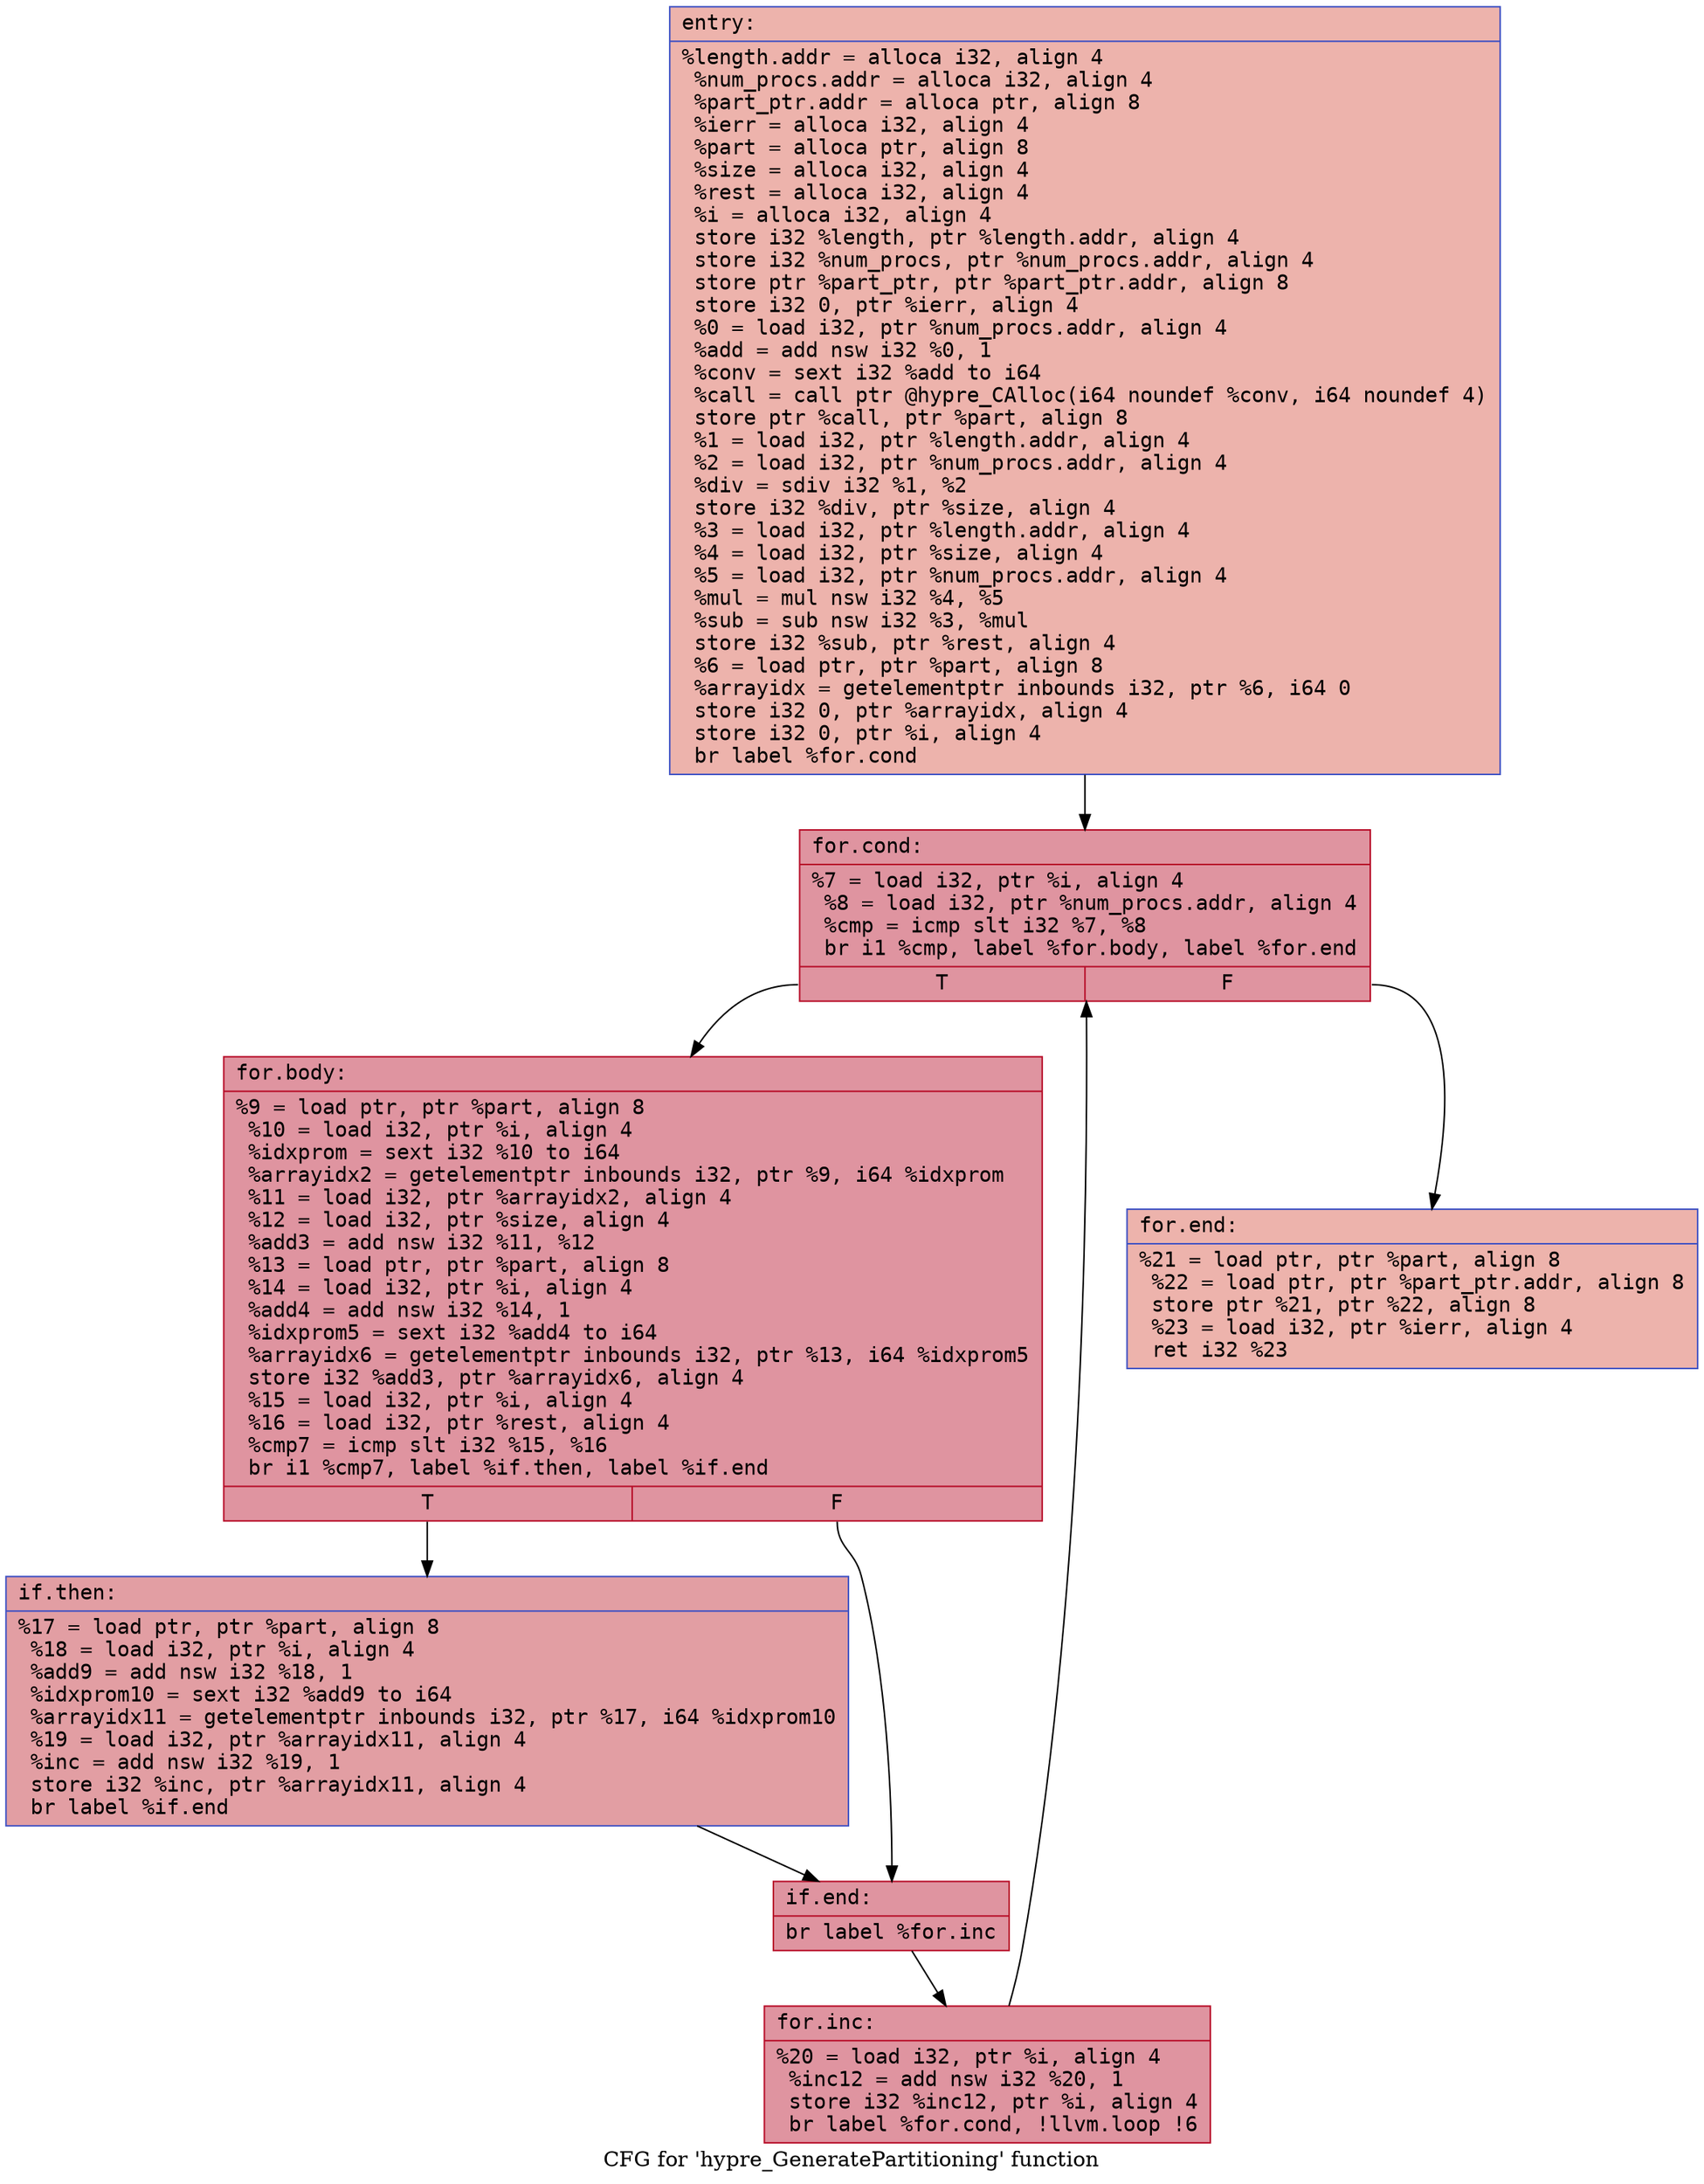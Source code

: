 digraph "CFG for 'hypre_GeneratePartitioning' function" {
	label="CFG for 'hypre_GeneratePartitioning' function";

	Node0x5569aa591b70 [shape=record,color="#3d50c3ff", style=filled, fillcolor="#d6524470" fontname="Courier",label="{entry:\l|  %length.addr = alloca i32, align 4\l  %num_procs.addr = alloca i32, align 4\l  %part_ptr.addr = alloca ptr, align 8\l  %ierr = alloca i32, align 4\l  %part = alloca ptr, align 8\l  %size = alloca i32, align 4\l  %rest = alloca i32, align 4\l  %i = alloca i32, align 4\l  store i32 %length, ptr %length.addr, align 4\l  store i32 %num_procs, ptr %num_procs.addr, align 4\l  store ptr %part_ptr, ptr %part_ptr.addr, align 8\l  store i32 0, ptr %ierr, align 4\l  %0 = load i32, ptr %num_procs.addr, align 4\l  %add = add nsw i32 %0, 1\l  %conv = sext i32 %add to i64\l  %call = call ptr @hypre_CAlloc(i64 noundef %conv, i64 noundef 4)\l  store ptr %call, ptr %part, align 8\l  %1 = load i32, ptr %length.addr, align 4\l  %2 = load i32, ptr %num_procs.addr, align 4\l  %div = sdiv i32 %1, %2\l  store i32 %div, ptr %size, align 4\l  %3 = load i32, ptr %length.addr, align 4\l  %4 = load i32, ptr %size, align 4\l  %5 = load i32, ptr %num_procs.addr, align 4\l  %mul = mul nsw i32 %4, %5\l  %sub = sub nsw i32 %3, %mul\l  store i32 %sub, ptr %rest, align 4\l  %6 = load ptr, ptr %part, align 8\l  %arrayidx = getelementptr inbounds i32, ptr %6, i64 0\l  store i32 0, ptr %arrayidx, align 4\l  store i32 0, ptr %i, align 4\l  br label %for.cond\l}"];
	Node0x5569aa591b70 -> Node0x5569aa5958d0[tooltip="entry -> for.cond\nProbability 100.00%" ];
	Node0x5569aa5958d0 [shape=record,color="#b70d28ff", style=filled, fillcolor="#b70d2870" fontname="Courier",label="{for.cond:\l|  %7 = load i32, ptr %i, align 4\l  %8 = load i32, ptr %num_procs.addr, align 4\l  %cmp = icmp slt i32 %7, %8\l  br i1 %cmp, label %for.body, label %for.end\l|{<s0>T|<s1>F}}"];
	Node0x5569aa5958d0:s0 -> Node0x5569aa595b70[tooltip="for.cond -> for.body\nProbability 96.88%" ];
	Node0x5569aa5958d0:s1 -> Node0x5569aa595bf0[tooltip="for.cond -> for.end\nProbability 3.12%" ];
	Node0x5569aa595b70 [shape=record,color="#b70d28ff", style=filled, fillcolor="#b70d2870" fontname="Courier",label="{for.body:\l|  %9 = load ptr, ptr %part, align 8\l  %10 = load i32, ptr %i, align 4\l  %idxprom = sext i32 %10 to i64\l  %arrayidx2 = getelementptr inbounds i32, ptr %9, i64 %idxprom\l  %11 = load i32, ptr %arrayidx2, align 4\l  %12 = load i32, ptr %size, align 4\l  %add3 = add nsw i32 %11, %12\l  %13 = load ptr, ptr %part, align 8\l  %14 = load i32, ptr %i, align 4\l  %add4 = add nsw i32 %14, 1\l  %idxprom5 = sext i32 %add4 to i64\l  %arrayidx6 = getelementptr inbounds i32, ptr %13, i64 %idxprom5\l  store i32 %add3, ptr %arrayidx6, align 4\l  %15 = load i32, ptr %i, align 4\l  %16 = load i32, ptr %rest, align 4\l  %cmp7 = icmp slt i32 %15, %16\l  br i1 %cmp7, label %if.then, label %if.end\l|{<s0>T|<s1>F}}"];
	Node0x5569aa595b70:s0 -> Node0x5569aa596a10[tooltip="for.body -> if.then\nProbability 50.00%" ];
	Node0x5569aa595b70:s1 -> Node0x5569aa596a80[tooltip="for.body -> if.end\nProbability 50.00%" ];
	Node0x5569aa596a10 [shape=record,color="#3d50c3ff", style=filled, fillcolor="#be242e70" fontname="Courier",label="{if.then:\l|  %17 = load ptr, ptr %part, align 8\l  %18 = load i32, ptr %i, align 4\l  %add9 = add nsw i32 %18, 1\l  %idxprom10 = sext i32 %add9 to i64\l  %arrayidx11 = getelementptr inbounds i32, ptr %17, i64 %idxprom10\l  %19 = load i32, ptr %arrayidx11, align 4\l  %inc = add nsw i32 %19, 1\l  store i32 %inc, ptr %arrayidx11, align 4\l  br label %if.end\l}"];
	Node0x5569aa596a10 -> Node0x5569aa596a80[tooltip="if.then -> if.end\nProbability 100.00%" ];
	Node0x5569aa596a80 [shape=record,color="#b70d28ff", style=filled, fillcolor="#b70d2870" fontname="Courier",label="{if.end:\l|  br label %for.inc\l}"];
	Node0x5569aa596a80 -> Node0x5569aa597160[tooltip="if.end -> for.inc\nProbability 100.00%" ];
	Node0x5569aa597160 [shape=record,color="#b70d28ff", style=filled, fillcolor="#b70d2870" fontname="Courier",label="{for.inc:\l|  %20 = load i32, ptr %i, align 4\l  %inc12 = add nsw i32 %20, 1\l  store i32 %inc12, ptr %i, align 4\l  br label %for.cond, !llvm.loop !6\l}"];
	Node0x5569aa597160 -> Node0x5569aa5958d0[tooltip="for.inc -> for.cond\nProbability 100.00%" ];
	Node0x5569aa595bf0 [shape=record,color="#3d50c3ff", style=filled, fillcolor="#d6524470" fontname="Courier",label="{for.end:\l|  %21 = load ptr, ptr %part, align 8\l  %22 = load ptr, ptr %part_ptr.addr, align 8\l  store ptr %21, ptr %22, align 8\l  %23 = load i32, ptr %ierr, align 4\l  ret i32 %23\l}"];
}
